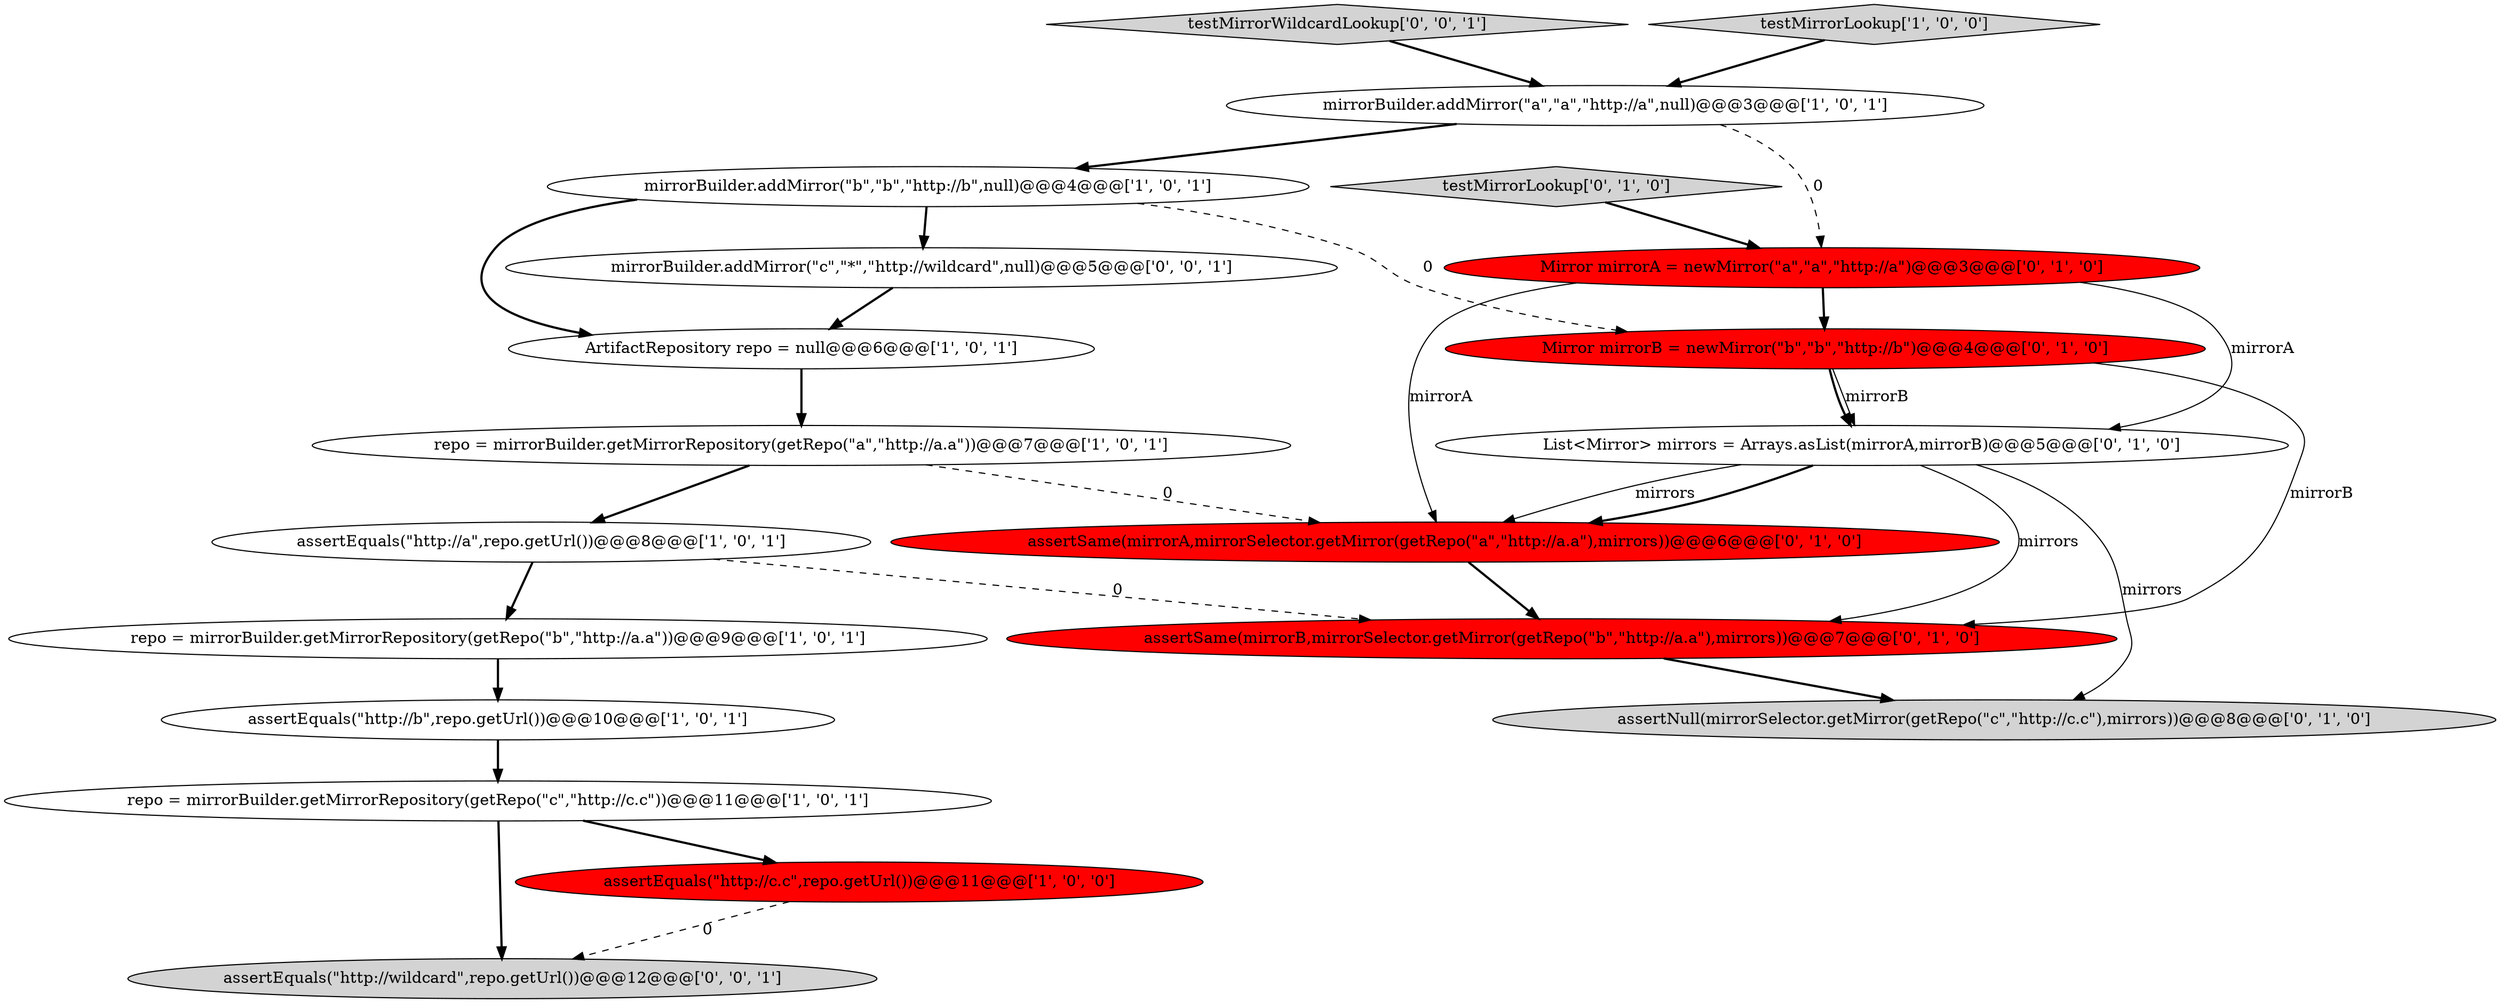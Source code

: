 digraph {
7 [style = filled, label = "repo = mirrorBuilder.getMirrorRepository(getRepo(\"c\",\"http://c.c\"))@@@11@@@['1', '0', '1']", fillcolor = white, shape = ellipse image = "AAA0AAABBB1BBB"];
16 [style = filled, label = "testMirrorLookup['0', '1', '0']", fillcolor = lightgray, shape = diamond image = "AAA0AAABBB2BBB"];
17 [style = filled, label = "mirrorBuilder.addMirror(\"c\",\"*\",\"http://wildcard\",null)@@@5@@@['0', '0', '1']", fillcolor = white, shape = ellipse image = "AAA0AAABBB3BBB"];
14 [style = filled, label = "List<Mirror> mirrors = Arrays.asList(mirrorA,mirrorB)@@@5@@@['0', '1', '0']", fillcolor = white, shape = ellipse image = "AAA0AAABBB2BBB"];
5 [style = filled, label = "assertEquals(\"http://b\",repo.getUrl())@@@10@@@['1', '0', '1']", fillcolor = white, shape = ellipse image = "AAA0AAABBB1BBB"];
11 [style = filled, label = "Mirror mirrorB = newMirror(\"b\",\"b\",\"http://b\")@@@4@@@['0', '1', '0']", fillcolor = red, shape = ellipse image = "AAA1AAABBB2BBB"];
2 [style = filled, label = "repo = mirrorBuilder.getMirrorRepository(getRepo(\"b\",\"http://a.a\"))@@@9@@@['1', '0', '1']", fillcolor = white, shape = ellipse image = "AAA0AAABBB1BBB"];
18 [style = filled, label = "assertEquals(\"http://wildcard\",repo.getUrl())@@@12@@@['0', '0', '1']", fillcolor = lightgray, shape = ellipse image = "AAA0AAABBB3BBB"];
4 [style = filled, label = "mirrorBuilder.addMirror(\"b\",\"b\",\"http://b\",null)@@@4@@@['1', '0', '1']", fillcolor = white, shape = ellipse image = "AAA0AAABBB1BBB"];
19 [style = filled, label = "testMirrorWildcardLookup['0', '0', '1']", fillcolor = lightgray, shape = diamond image = "AAA0AAABBB3BBB"];
13 [style = filled, label = "Mirror mirrorA = newMirror(\"a\",\"a\",\"http://a\")@@@3@@@['0', '1', '0']", fillcolor = red, shape = ellipse image = "AAA1AAABBB2BBB"];
1 [style = filled, label = "mirrorBuilder.addMirror(\"a\",\"a\",\"http://a\",null)@@@3@@@['1', '0', '1']", fillcolor = white, shape = ellipse image = "AAA0AAABBB1BBB"];
0 [style = filled, label = "ArtifactRepository repo = null@@@6@@@['1', '0', '1']", fillcolor = white, shape = ellipse image = "AAA0AAABBB1BBB"];
8 [style = filled, label = "repo = mirrorBuilder.getMirrorRepository(getRepo(\"a\",\"http://a.a\"))@@@7@@@['1', '0', '1']", fillcolor = white, shape = ellipse image = "AAA0AAABBB1BBB"];
9 [style = filled, label = "testMirrorLookup['1', '0', '0']", fillcolor = lightgray, shape = diamond image = "AAA0AAABBB1BBB"];
12 [style = filled, label = "assertSame(mirrorA,mirrorSelector.getMirror(getRepo(\"a\",\"http://a.a\"),mirrors))@@@6@@@['0', '1', '0']", fillcolor = red, shape = ellipse image = "AAA1AAABBB2BBB"];
15 [style = filled, label = "assertNull(mirrorSelector.getMirror(getRepo(\"c\",\"http://c.c\"),mirrors))@@@8@@@['0', '1', '0']", fillcolor = lightgray, shape = ellipse image = "AAA0AAABBB2BBB"];
6 [style = filled, label = "assertEquals(\"http://a\",repo.getUrl())@@@8@@@['1', '0', '1']", fillcolor = white, shape = ellipse image = "AAA0AAABBB1BBB"];
3 [style = filled, label = "assertEquals(\"http://c.c\",repo.getUrl())@@@11@@@['1', '0', '0']", fillcolor = red, shape = ellipse image = "AAA1AAABBB1BBB"];
10 [style = filled, label = "assertSame(mirrorB,mirrorSelector.getMirror(getRepo(\"b\",\"http://a.a\"),mirrors))@@@7@@@['0', '1', '0']", fillcolor = red, shape = ellipse image = "AAA1AAABBB2BBB"];
11->14 [style = solid, label="mirrorB"];
1->4 [style = bold, label=""];
16->13 [style = bold, label=""];
10->15 [style = bold, label=""];
4->17 [style = bold, label=""];
13->12 [style = solid, label="mirrorA"];
11->14 [style = bold, label=""];
3->18 [style = dashed, label="0"];
14->12 [style = solid, label="mirrors"];
8->12 [style = dashed, label="0"];
8->6 [style = bold, label=""];
13->11 [style = bold, label=""];
13->14 [style = solid, label="mirrorA"];
7->3 [style = bold, label=""];
14->10 [style = solid, label="mirrors"];
4->0 [style = bold, label=""];
6->10 [style = dashed, label="0"];
6->2 [style = bold, label=""];
11->10 [style = solid, label="mirrorB"];
1->13 [style = dashed, label="0"];
14->15 [style = solid, label="mirrors"];
19->1 [style = bold, label=""];
12->10 [style = bold, label=""];
17->0 [style = bold, label=""];
14->12 [style = bold, label=""];
0->8 [style = bold, label=""];
7->18 [style = bold, label=""];
5->7 [style = bold, label=""];
4->11 [style = dashed, label="0"];
9->1 [style = bold, label=""];
2->5 [style = bold, label=""];
}
